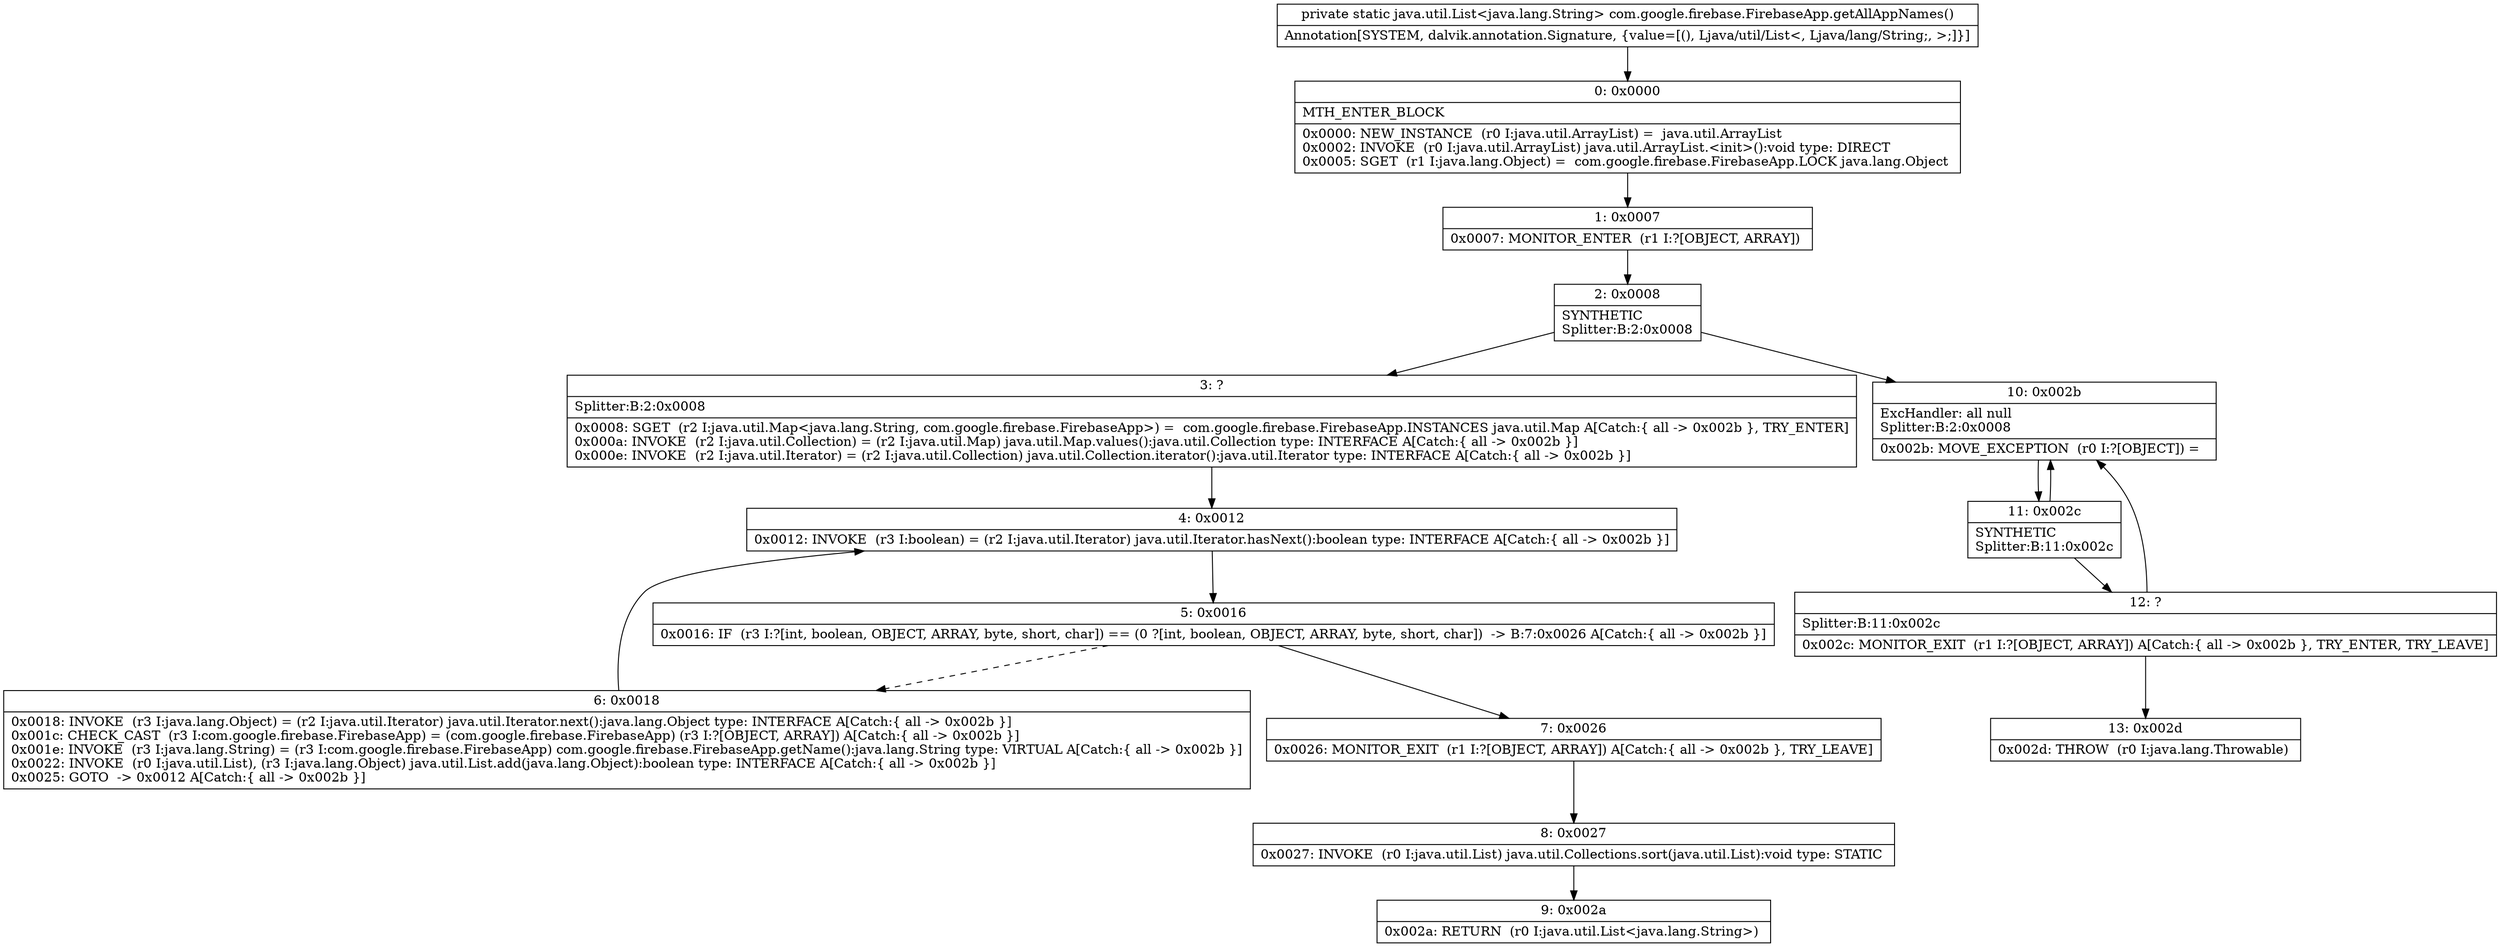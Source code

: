 digraph "CFG forcom.google.firebase.FirebaseApp.getAllAppNames()Ljava\/util\/List;" {
Node_0 [shape=record,label="{0\:\ 0x0000|MTH_ENTER_BLOCK\l|0x0000: NEW_INSTANCE  (r0 I:java.util.ArrayList) =  java.util.ArrayList \l0x0002: INVOKE  (r0 I:java.util.ArrayList) java.util.ArrayList.\<init\>():void type: DIRECT \l0x0005: SGET  (r1 I:java.lang.Object) =  com.google.firebase.FirebaseApp.LOCK java.lang.Object \l}"];
Node_1 [shape=record,label="{1\:\ 0x0007|0x0007: MONITOR_ENTER  (r1 I:?[OBJECT, ARRAY]) \l}"];
Node_2 [shape=record,label="{2\:\ 0x0008|SYNTHETIC\lSplitter:B:2:0x0008\l}"];
Node_3 [shape=record,label="{3\:\ ?|Splitter:B:2:0x0008\l|0x0008: SGET  (r2 I:java.util.Map\<java.lang.String, com.google.firebase.FirebaseApp\>) =  com.google.firebase.FirebaseApp.INSTANCES java.util.Map A[Catch:\{ all \-\> 0x002b \}, TRY_ENTER]\l0x000a: INVOKE  (r2 I:java.util.Collection) = (r2 I:java.util.Map) java.util.Map.values():java.util.Collection type: INTERFACE A[Catch:\{ all \-\> 0x002b \}]\l0x000e: INVOKE  (r2 I:java.util.Iterator) = (r2 I:java.util.Collection) java.util.Collection.iterator():java.util.Iterator type: INTERFACE A[Catch:\{ all \-\> 0x002b \}]\l}"];
Node_4 [shape=record,label="{4\:\ 0x0012|0x0012: INVOKE  (r3 I:boolean) = (r2 I:java.util.Iterator) java.util.Iterator.hasNext():boolean type: INTERFACE A[Catch:\{ all \-\> 0x002b \}]\l}"];
Node_5 [shape=record,label="{5\:\ 0x0016|0x0016: IF  (r3 I:?[int, boolean, OBJECT, ARRAY, byte, short, char]) == (0 ?[int, boolean, OBJECT, ARRAY, byte, short, char])  \-\> B:7:0x0026 A[Catch:\{ all \-\> 0x002b \}]\l}"];
Node_6 [shape=record,label="{6\:\ 0x0018|0x0018: INVOKE  (r3 I:java.lang.Object) = (r2 I:java.util.Iterator) java.util.Iterator.next():java.lang.Object type: INTERFACE A[Catch:\{ all \-\> 0x002b \}]\l0x001c: CHECK_CAST  (r3 I:com.google.firebase.FirebaseApp) = (com.google.firebase.FirebaseApp) (r3 I:?[OBJECT, ARRAY]) A[Catch:\{ all \-\> 0x002b \}]\l0x001e: INVOKE  (r3 I:java.lang.String) = (r3 I:com.google.firebase.FirebaseApp) com.google.firebase.FirebaseApp.getName():java.lang.String type: VIRTUAL A[Catch:\{ all \-\> 0x002b \}]\l0x0022: INVOKE  (r0 I:java.util.List), (r3 I:java.lang.Object) java.util.List.add(java.lang.Object):boolean type: INTERFACE A[Catch:\{ all \-\> 0x002b \}]\l0x0025: GOTO  \-\> 0x0012 A[Catch:\{ all \-\> 0x002b \}]\l}"];
Node_7 [shape=record,label="{7\:\ 0x0026|0x0026: MONITOR_EXIT  (r1 I:?[OBJECT, ARRAY]) A[Catch:\{ all \-\> 0x002b \}, TRY_LEAVE]\l}"];
Node_8 [shape=record,label="{8\:\ 0x0027|0x0027: INVOKE  (r0 I:java.util.List) java.util.Collections.sort(java.util.List):void type: STATIC \l}"];
Node_9 [shape=record,label="{9\:\ 0x002a|0x002a: RETURN  (r0 I:java.util.List\<java.lang.String\>) \l}"];
Node_10 [shape=record,label="{10\:\ 0x002b|ExcHandler: all null\lSplitter:B:2:0x0008\l|0x002b: MOVE_EXCEPTION  (r0 I:?[OBJECT]) =  \l}"];
Node_11 [shape=record,label="{11\:\ 0x002c|SYNTHETIC\lSplitter:B:11:0x002c\l}"];
Node_12 [shape=record,label="{12\:\ ?|Splitter:B:11:0x002c\l|0x002c: MONITOR_EXIT  (r1 I:?[OBJECT, ARRAY]) A[Catch:\{ all \-\> 0x002b \}, TRY_ENTER, TRY_LEAVE]\l}"];
Node_13 [shape=record,label="{13\:\ 0x002d|0x002d: THROW  (r0 I:java.lang.Throwable) \l}"];
MethodNode[shape=record,label="{private static java.util.List\<java.lang.String\> com.google.firebase.FirebaseApp.getAllAppNames()  | Annotation[SYSTEM, dalvik.annotation.Signature, \{value=[(), Ljava\/util\/List\<, Ljava\/lang\/String;, \>;]\}]\l}"];
MethodNode -> Node_0;
Node_0 -> Node_1;
Node_1 -> Node_2;
Node_2 -> Node_3;
Node_2 -> Node_10;
Node_3 -> Node_4;
Node_4 -> Node_5;
Node_5 -> Node_6[style=dashed];
Node_5 -> Node_7;
Node_6 -> Node_4;
Node_7 -> Node_8;
Node_8 -> Node_9;
Node_10 -> Node_11;
Node_11 -> Node_12;
Node_11 -> Node_10;
Node_12 -> Node_13;
Node_12 -> Node_10;
}

